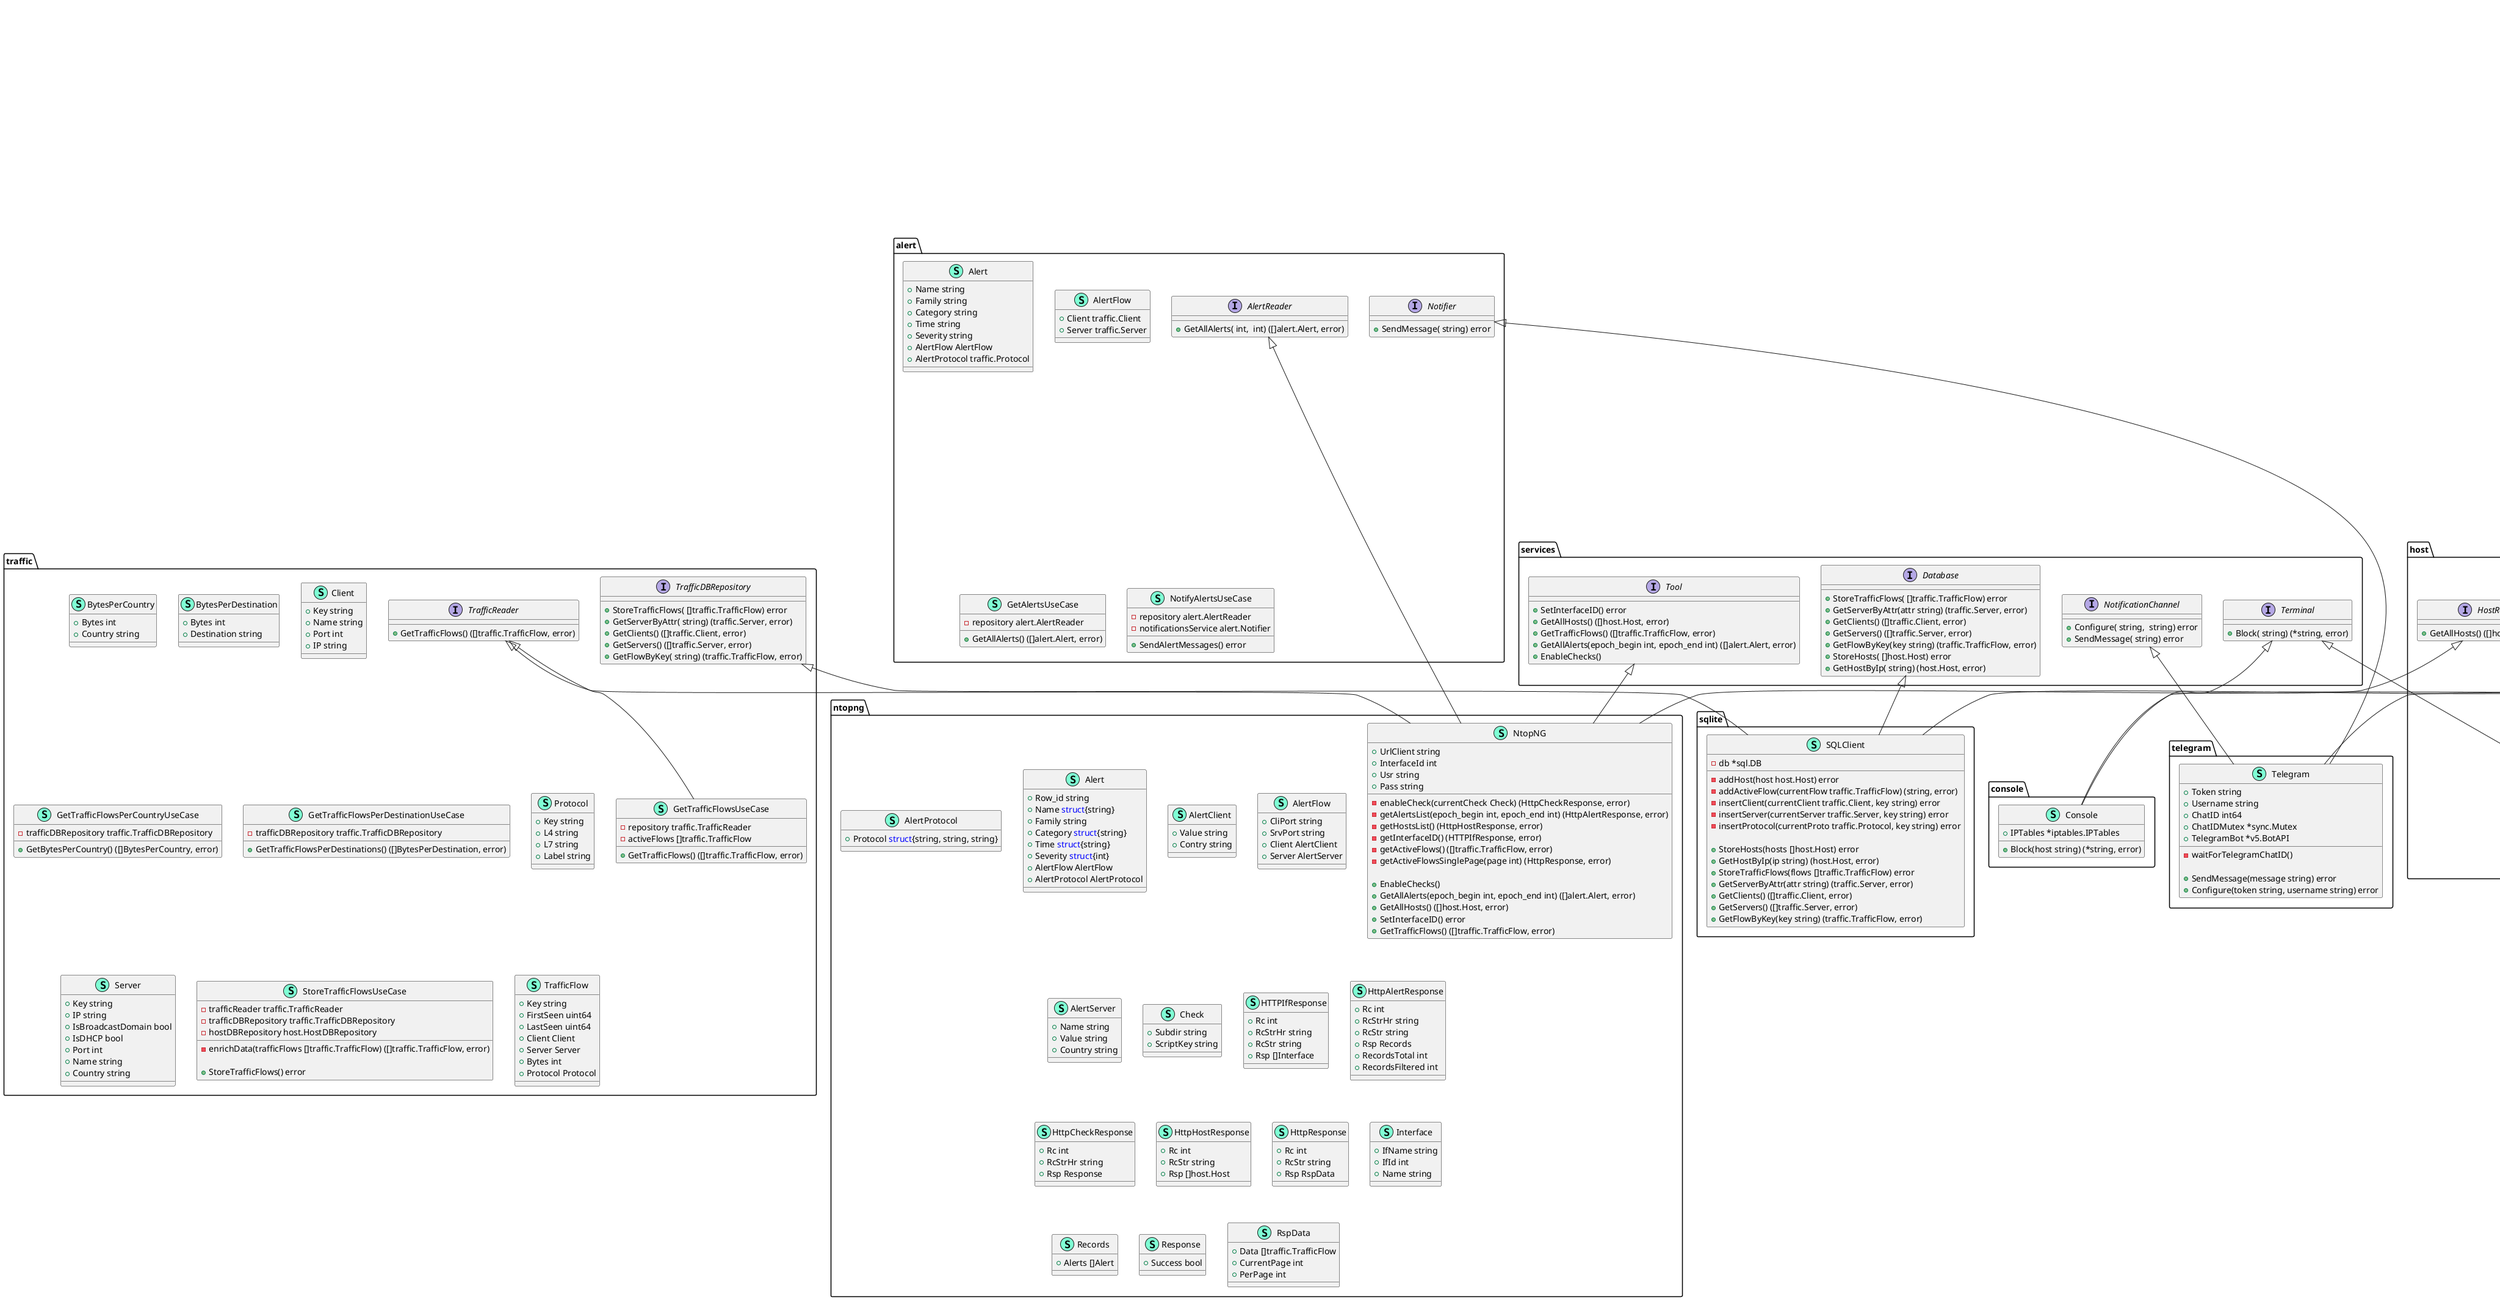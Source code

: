 @startuml
namespace alert {
    class Alert << (S,Aquamarine) >> {
        + Name string
        + Family string
        + Category string
        + Time string
        + Severity string
        + AlertFlow AlertFlow
        + AlertProtocol traffic.Protocol

    }
    class AlertFlow << (S,Aquamarine) >> {
        + Client traffic.Client
        + Server traffic.Server

    }
    interface AlertReader  {
        + GetAllAlerts( int,  int) ([]alert.Alert, error)

    }
    class GetAlertsUseCase << (S,Aquamarine) >> {
        - repository alert.AlertReader

        + GetAllAlerts() ([]alert.Alert, error)

    }
    interface Notifier  {
        + SendMessage( string) error

    }
    class NotifyAlertsUseCase << (S,Aquamarine) >> {
        - repository alert.AlertReader
        - notificationsService alert.Notifier

        + SendAlertMessages() error

    }
}


namespace api {
    class AlertsResponse << (S,Aquamarine) >> {
        + Name string
        + Category string
        + Time string
        + Severity string
        + Source string
        + Destination string

    }
    class Api << (S,Aquamarine) >> {
        + TrafficSearcher *traffic.GetTrafficFlowsUseCase
        + GetLocalhostsUseCase *host.GetLocalhostsUseCase
        + GetTrafficFlowsPerDestinationUseCase *traffic.GetTrafficFlowsPerDestinationUseCase
        + GetTrafficFlowsPerCountryUseCase *traffic.GetTrafficFlowsPerCountryUseCase
        + StoreTrafficFlowsUseCase *traffic.StoreTrafficFlowsUseCase
        + GetAlertsUseCase *alert.GetAlertsUseCase
        + BlockHostUseCase *host.BlockHostUseCase
        + ConfigureNotificationChannelUseCase *notificationchannel.ConfigureChannelUseCase
        + NotifyAlertsUseCase *alert.NotifyAlertsUseCase
        + StoreHostsUseCase *host.StoreHostUseCase

        - parseAlertsData(alerts []alert.Alert) []AlertsResponse

        + BlockHost(c *gin.Context) 
        + ConfigNotificationChannel(c *gin.Context) 
        + GetAlerts(c *gin.Context) 
        + GetLocalHosts(c *gin.Context) 
        + GetTraffic(c *gin.Context) 
        + GetActiveFlowsPerCountry(c *gin.Context) 
        + GetActiveFlowsPerDestination(c *gin.Context) 
        + SendAlertNotification(c *gin.Context) 
        + MapURLToPing() 
        + MapSwaggerDocumentation() 
        + MapGetLocalHostsURL() 
        + MapGetTrafficURL() 
        + MapGetActiveFlowsPerDestinationURL() 
        + MapGetActiveFlowsPerCountryURL() 
        + MapAlertsURL() 
        + MapBlockHostURL() 
        + MapNotificationsURL() 
        + MapConfigureNotifChannelURL() 
        + MapStoreHostsURL() 
        + MapStoreActiveFlowsURL() 
        + StoreHosts(c *gin.Context) 
        + StoreTrafficFlows(c *gin.Context) 

    }
    class HostsResponse << (S,Aquamarine) >> {
        + Name string
        + PrivateHost bool
        + IP string
        + Mac string
        + ASname string

    }
    class blockHostRequest << (S,Aquamarine) >> {
        + Host string

    }
    class configRequest << (S,Aquamarine) >> {
        + Token string
        + Username string

    }
}
"gin.Engine" *-- "api.Api"


namespace console {
    class Console << (S,Aquamarine) >> {
        + IPTables *iptables.IPTables

        + Block(host string) (*string, error)

    }
}

"host.HostBlocker" <|-- "console.Console"
"services.Terminal" <|-- "console.Console"

namespace host {
    class BlockHostUseCase << (S,Aquamarine) >> {
        - blockService host.HostBlocker

        + Block(host string) (*string, error)

    }
    class GetLocalhostsUseCase << (S,Aquamarine) >> {
        - repository host.HostReader

        + GetLocalHosts() ([]host.Host, error)

    }
    class Host << (S,Aquamarine) >> {
        + Name string
        + ASname string
        + PrivateHost bool
        + IP string
        + Mac string
        + City string
        + Country string

    }
    interface HostBlocker  {
        + Block( string) (*string, error)

    }
    interface HostDBRepository  {
        + StoreHosts( []host.Host) error
        + GetHostByIp( string) (host.Host, error)

    }
    interface HostReader  {
        + GetAllHosts() ([]host.Host, error)

    }
    class StoreHostUseCase << (S,Aquamarine) >> {
        - hostRepositoryReader host.HostReader
        - hostDBRepository host.HostDBRepository

        + StoreHosts() error
        + GetHostByIp(ip string) (host.Host, error)

    }
}

"host.HostBlocker" <|-- "host.BlockHostUseCase"
"services.Terminal" <|-- "host.BlockHostUseCase"

namespace notificationchannel {
    class ConfigureChannelUseCase << (S,Aquamarine) >> {
        - notificationChannel notificationchannel.NotificationChannel

        + Configure(user string, token string) error

    }
    interface NotificationChannel  {
        + Configure( string,  string) error
        + Configure( string,  string) error

    }
}

"notificationchannel.NotificationChannel" <|-- "notificationchannel.ConfigureChannelUseCase"

namespace ntopng {
    class Alert << (S,Aquamarine) >> {
        + Row_id string
        + Name <font color=blue>struct</font>{string}
        + Family string
        + Category <font color=blue>struct</font>{string}
        + Time <font color=blue>struct</font>{string}
        + Severity <font color=blue>struct</font>{int}
        + AlertFlow AlertFlow
        + AlertProtocol AlertProtocol

    }
    class AlertClient << (S,Aquamarine) >> {
        + Value string
        + Contry string

    }
    class AlertFlow << (S,Aquamarine) >> {
        + CliPort string
        + SrvPort string
        + Client AlertClient
        + Server AlertServer

    }
    class AlertProtocol << (S,Aquamarine) >> {
        + Protocol <font color=blue>struct</font>{string, string, string}

    }
    class AlertServer << (S,Aquamarine) >> {
        + Name string
        + Value string
        + Country string

    }
    class Check << (S,Aquamarine) >> {
        + Subdir string
        + ScriptKey string

    }
    class HTTPIfResponse << (S,Aquamarine) >> {
        + Rc int
        + RcStrHr string
        + RcStr string
        + Rsp []Interface

    }
    class HttpAlertResponse << (S,Aquamarine) >> {
        + Rc int
        + RcStrHr string
        + RcStr string
        + Rsp Records
        + RecordsTotal int
        + RecordsFiltered int

    }
    class HttpCheckResponse << (S,Aquamarine) >> {
        + Rc int
        + RcStrHr string
        + Rsp Response

    }
    class HttpHostResponse << (S,Aquamarine) >> {
        + Rc int
        + RcStr string
        + Rsp []host.Host

    }
    class HttpResponse << (S,Aquamarine) >> {
        + Rc int
        + RcStr string
        + Rsp RspData

    }
    class Interface << (S,Aquamarine) >> {
        + IfName string
        + IfId int
        + Name string

    }
    class NtopNG << (S,Aquamarine) >> {
        + UrlClient string
        + InterfaceId int
        + Usr string
        + Pass string

        - enableCheck(currentCheck Check) (HttpCheckResponse, error)
        - getAlertsList(epoch_begin int, epoch_end int) (HttpAlertResponse, error)
        - getHostsList() (HttpHostResponse, error)
        - getInterfaceID() (HTTPIfResponse, error)
        - getActiveFlows() ([]traffic.TrafficFlow, error)
        - getActiveFlowsSinglePage(page int) (HttpResponse, error)

        + EnableChecks() 
        + GetAllAlerts(epoch_begin int, epoch_end int) ([]alert.Alert, error)
        + GetAllHosts() ([]host.Host, error)
        + SetInterfaceID() error
        + GetTrafficFlows() ([]traffic.TrafficFlow, error)

    }
    class Records << (S,Aquamarine) >> {
        + Alerts []Alert

    }
    class Response << (S,Aquamarine) >> {
        + Success bool

    }
    class RspData << (S,Aquamarine) >> {
        + Data []traffic.TrafficFlow
        + CurrentPage int
        + PerPage int

    }
}

"alert.AlertReader" <|-- "ntopng.NtopNG"
"host.HostReader" <|-- "ntopng.NtopNG"
"services.Tool" <|-- "ntopng.NtopNG"
"traffic.TrafficReader" <|-- "ntopng.NtopNG"

namespace services {
    interface Database  {
        + StoreTrafficFlows( []traffic.TrafficFlow) error
        + GetServerByAttr(attr string) (traffic.Server, error)
        + GetClients() ([]traffic.Client, error)
        + GetServers() ([]traffic.Server, error)
        + GetFlowByKey(key string) (traffic.TrafficFlow, error)
        + StoreHosts( []host.Host) error
        + GetHostByIp( string) (host.Host, error)

    }
    interface NotificationChannel  {
        + Configure( string,  string) error
        + SendMessage( string) error

    }
    interface Terminal  {
        + Block( string) (*string, error)

    }
    interface Tool  {
        + SetInterfaceID() error
        + GetAllHosts() ([]host.Host, error)
        + GetTrafficFlows() ([]traffic.TrafficFlow, error)
        + GetAllAlerts(epoch_begin int, epoch_end int) ([]alert.Alert, error)
        + EnableChecks() 

    }
}


namespace sqlite {
    class SQLClient << (S,Aquamarine) >> {
        - db *sql.DB

        - addHost(host host.Host) error
        - addActiveFlow(currentFlow traffic.TrafficFlow) (string, error)
        - insertClient(currentClient traffic.Client, key string) error
        - insertServer(currentServer traffic.Server, key string) error
        - insertProtocol(currentProto traffic.Protocol, key string) error

        + StoreHosts(hosts []host.Host) error
        + GetHostByIp(ip string) (host.Host, error)
        + StoreTrafficFlows(flows []traffic.TrafficFlow) error
        + GetServerByAttr(attr string) (traffic.Server, error)
        + GetClients() ([]traffic.Client, error)
        + GetServers() ([]traffic.Server, error)
        + GetFlowByKey(key string) (traffic.TrafficFlow, error)

    }
}

"host.HostDBRepository" <|-- "sqlite.SQLClient"
"services.Database" <|-- "sqlite.SQLClient"
"traffic.TrafficDBRepository" <|-- "sqlite.SQLClient"

namespace telegram {
    class Telegram << (S,Aquamarine) >> {
        + Token string
        + Username string
        + ChatID int64
        + ChatIDMutex *sync.Mutex
        + TelegramBot *v5.BotAPI

        - waitForTelegramChatID() 

        + SendMessage(message string) error
        + Configure(token string, username string) error

    }
}

"alert.Notifier" <|-- "telegram.Telegram"
"notificationchannel.NotificationChannel" <|-- "telegram.Telegram"
"services.NotificationChannel" <|-- "telegram.Telegram"

namespace traffic {
    class BytesPerCountry << (S,Aquamarine) >> {
        + Bytes int
        + Country string

    }
    class BytesPerDestination << (S,Aquamarine) >> {
        + Bytes int
        + Destination string

    }
    class Client << (S,Aquamarine) >> {
        + Key string
        + Name string
        + Port int
        + IP string

    }
    class GetTrafficFlowsPerCountryUseCase << (S,Aquamarine) >> {
        - trafficDBRepository traffic.TrafficDBRepository

        + GetBytesPerCountry() ([]BytesPerCountry, error)

    }
    class GetTrafficFlowsPerDestinationUseCase << (S,Aquamarine) >> {
        - trafficDBRepository traffic.TrafficDBRepository

        + GetTrafficFlowsPerDestinations() ([]BytesPerDestination, error)

    }
    class GetTrafficFlowsUseCase << (S,Aquamarine) >> {
        - repository traffic.TrafficReader
        - activeFlows []traffic.TrafficFlow

        + GetTrafficFlows() ([]traffic.TrafficFlow, error)

    }
    class Protocol << (S,Aquamarine) >> {
        + Key string
        + L4 string
        + L7 string
        + Label string

    }
    class Server << (S,Aquamarine) >> {
        + Key string
        + IP string
        + IsBroadcastDomain bool
        + IsDHCP bool
        + Port int
        + Name string
        + Country string

    }
    class StoreTrafficFlowsUseCase << (S,Aquamarine) >> {
        - trafficReader traffic.TrafficReader
        - trafficDBRepository traffic.TrafficDBRepository
        - hostDBRepository host.HostDBRepository

        - enrichData(trafficFlows []traffic.TrafficFlow) ([]traffic.TrafficFlow, error)

        + StoreTrafficFlows() error

    }
    interface TrafficDBRepository  {
        + StoreTrafficFlows( []traffic.TrafficFlow) error
        + GetServerByAttr( string) (traffic.Server, error)
        + GetClients() ([]traffic.Client, error)
        + GetServers() ([]traffic.Server, error)
        + GetFlowByKey( string) (traffic.TrafficFlow, error)

    }
    class TrafficFlow << (S,Aquamarine) >> {
        + Key string
        + FirstSeen uint64
        + LastSeen uint64
        + Client Client
        + Server Server
        + Bytes int
        + Protocol Protocol

    }
    interface TrafficReader  {
        + GetTrafficFlows() ([]traffic.TrafficFlow, error)

    }
}

"traffic.TrafficReader" <|-- "traffic.GetTrafficFlowsUseCase"

@enduml
